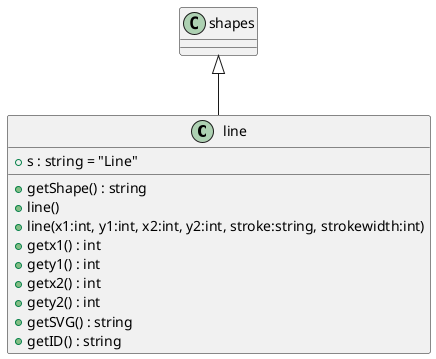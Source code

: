 @startuml
class line {
    + s : string = "Line"
    + getShape() : string
    + line()
    + line(x1:int, y1:int, x2:int, y2:int, stroke:string, strokewidth:int)
    + getx1() : int
    + gety1() : int
    + getx2() : int
    + gety2() : int
    + getSVG() : string
    + getID() : string
}
shapes <|-- line
@enduml
